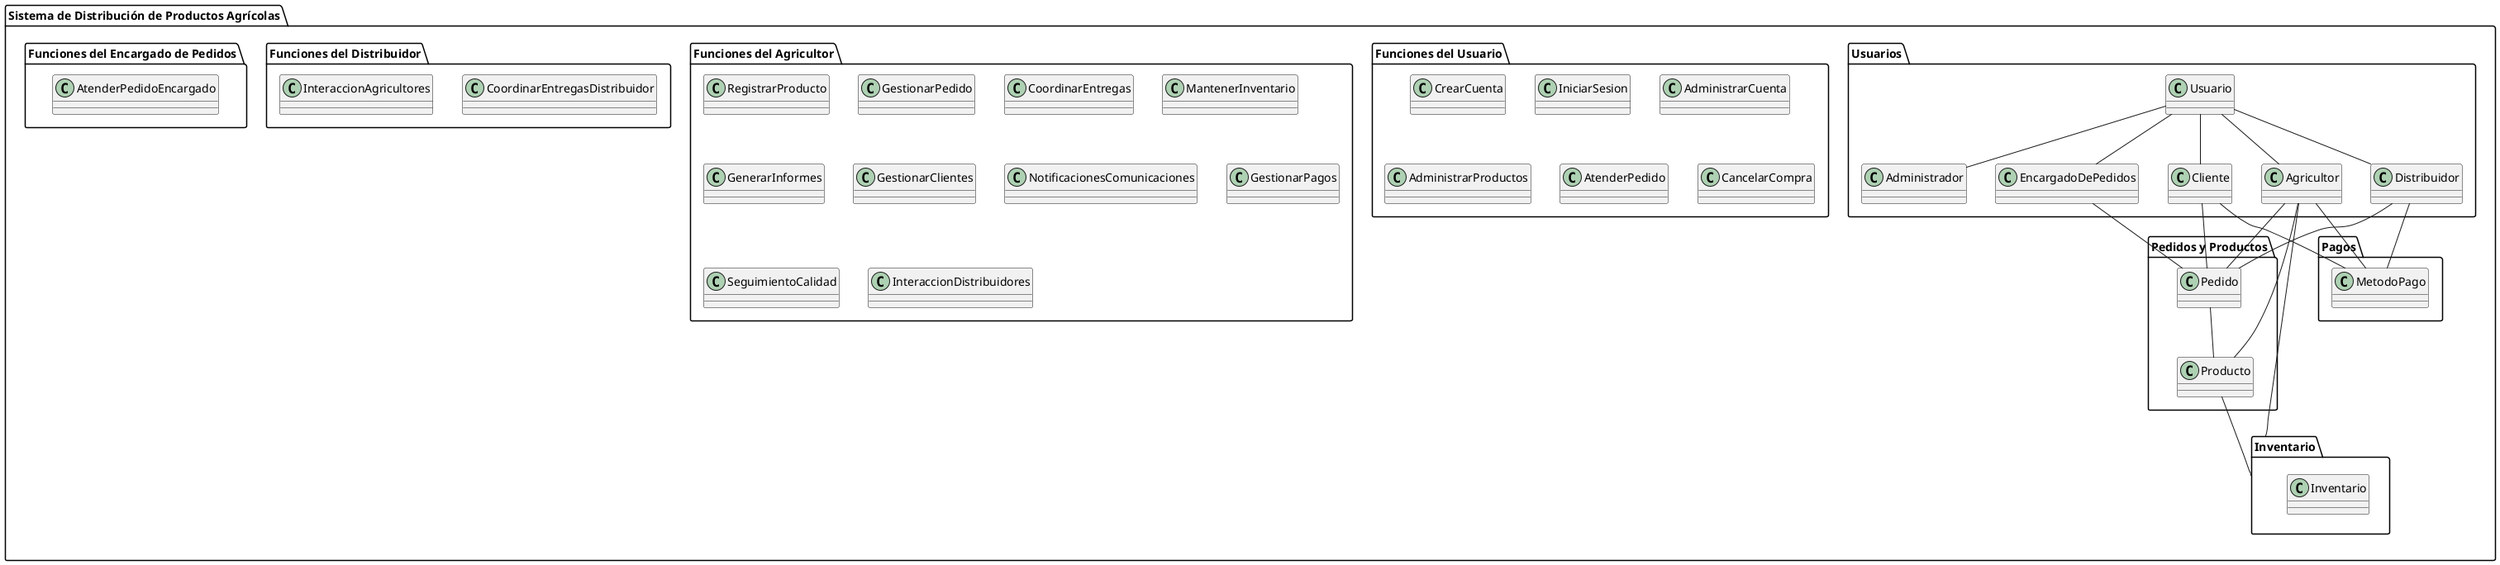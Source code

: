 @startuml

!define RECTANGLE class
!define FOLDER package

package "Sistema de Distribución de Productos Agrícolas" {
  
  package "Usuarios" {
    RECTANGLE Usuario
    RECTANGLE Agricultor
    RECTANGLE Distribuidor
    RECTANGLE EncargadoDePedidos
    RECTANGLE Cliente
    RECTANGLE Administrador
  }

  package "Pedidos y Productos" {
    RECTANGLE Pedido
    RECTANGLE Producto
  }

  package "Inventario" {
    RECTANGLE Inventario
  }

  package "Pagos" {
    RECTANGLE MetodoPago
  }

  package "Funciones del Usuario" {
    RECTANGLE CrearCuenta
    RECTANGLE IniciarSesion
    RECTANGLE AdministrarCuenta
    RECTANGLE AdministrarProductos
    RECTANGLE AtenderPedido
    RECTANGLE CancelarCompra
  }

  package "Funciones del Agricultor" {
    RECTANGLE RegistrarProducto
    RECTANGLE GestionarPedido
    RECTANGLE CoordinarEntregas
    RECTANGLE MantenerInventario
    RECTANGLE GenerarInformes
    RECTANGLE GestionarClientes
    RECTANGLE NotificacionesComunicaciones
    RECTANGLE GestionarPagos
    RECTANGLE SeguimientoCalidad
    RECTANGLE InteraccionDistribuidores
  }

  package "Funciones del Distribuidor" {
    RECTANGLE CoordinarEntregasDistribuidor
    RECTANGLE InteraccionAgricultores
  }

  package "Funciones del Encargado de Pedidos" {
    RECTANGLE AtenderPedidoEncargado
  }

  Usuario -- Agricultor
  Usuario -- Distribuidor
  Usuario -- EncargadoDePedidos
  Usuario -- Cliente
  Usuario -- Administrador

  Agricultor -- Producto
  Agricultor -- Pedido
  Agricultor -- Inventario
  Agricultor -- MetodoPago

  Distribuidor -- Pedido
  Distribuidor -- MetodoPago

  EncargadoDePedidos -- Pedido

  Cliente -- Pedido
  Cliente -- MetodoPago

  Pedido -- Producto
  Producto -- Inventario
}

@enduml

